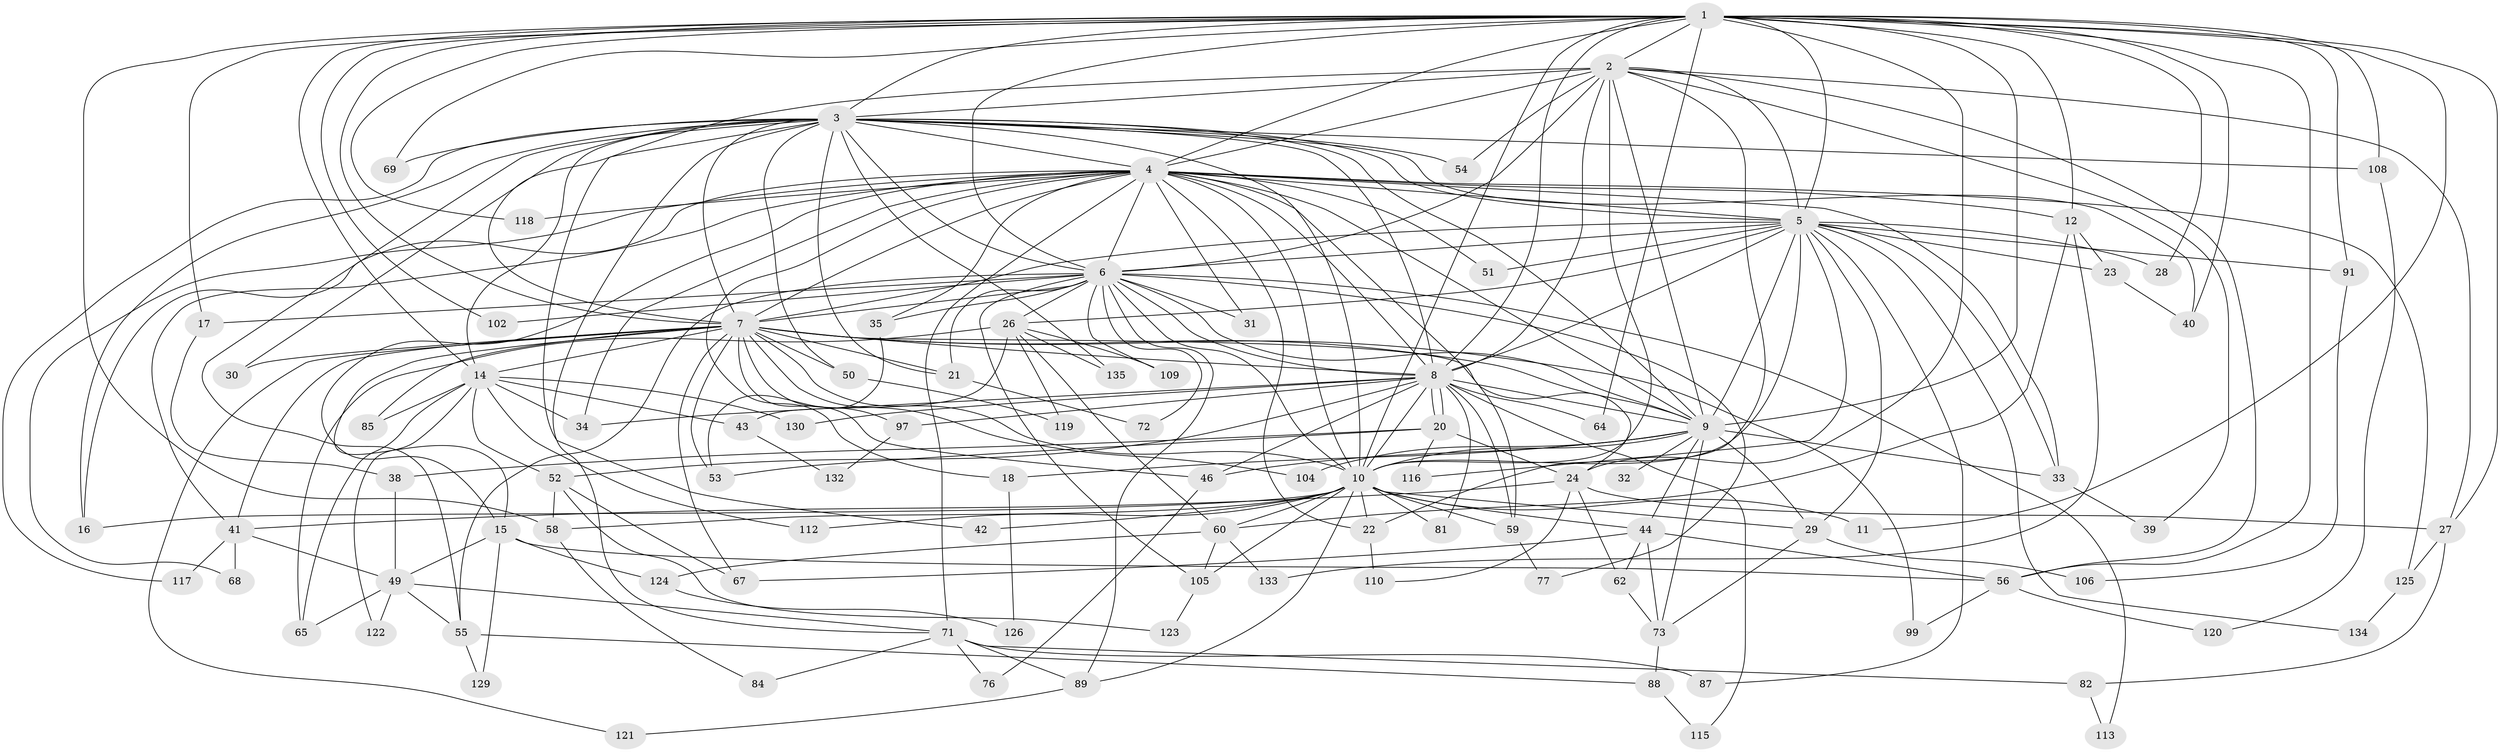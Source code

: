 // original degree distribution, {26: 0.007407407407407408, 15: 0.007407407407407408, 21: 0.014814814814814815, 25: 0.007407407407407408, 20: 0.007407407407407408, 23: 0.014814814814814815, 24: 0.007407407407407408, 19: 0.007407407407407408, 2: 0.4666666666666667, 5: 0.05925925925925926, 3: 0.25925925925925924, 7: 0.037037037037037035, 6: 0.022222222222222223, 4: 0.07407407407407407, 9: 0.007407407407407408}
// Generated by graph-tools (version 1.1) at 2025/41/03/06/25 10:41:39]
// undirected, 99 vertices, 249 edges
graph export_dot {
graph [start="1"]
  node [color=gray90,style=filled];
  1 [super="+75"];
  2 [super="+86"];
  3 [super="+36"];
  4 [super="+93"];
  5 [super="+131"];
  6 [super="+47"];
  7 [super="+61"];
  8 [super="+127"];
  9 [super="+13"];
  10 [super="+66"];
  11;
  12;
  14 [super="+19"];
  15 [super="+111"];
  16;
  17;
  18;
  20;
  21;
  22 [super="+25"];
  23 [super="+107"];
  24 [super="+45"];
  26 [super="+79"];
  27 [super="+37"];
  28;
  29 [super="+103"];
  30;
  31;
  32;
  33 [super="+101"];
  34 [super="+48"];
  35;
  38;
  39;
  40;
  41 [super="+63"];
  42;
  43;
  44 [super="+96"];
  46 [super="+83"];
  49 [super="+57"];
  50;
  51;
  52 [super="+92"];
  53 [super="+128"];
  54;
  55 [super="+100"];
  56 [super="+70"];
  58 [super="+98"];
  59 [super="+95"];
  60 [super="+90"];
  62;
  64;
  65 [super="+78"];
  67;
  68;
  69;
  71 [super="+74"];
  72;
  73 [super="+80"];
  76;
  77;
  81;
  82;
  84;
  85;
  87;
  88;
  89 [super="+94"];
  91;
  97;
  99;
  102;
  104;
  105 [super="+114"];
  106;
  108;
  109;
  110;
  112;
  113;
  115;
  116;
  117;
  118;
  119;
  120;
  121;
  122;
  123;
  124;
  125;
  126;
  129;
  130;
  132;
  133;
  134;
  135;
  1 -- 2;
  1 -- 3;
  1 -- 4;
  1 -- 5 [weight=2];
  1 -- 6;
  1 -- 7;
  1 -- 8;
  1 -- 9;
  1 -- 10;
  1 -- 11;
  1 -- 12;
  1 -- 14;
  1 -- 17;
  1 -- 24;
  1 -- 28;
  1 -- 40;
  1 -- 58;
  1 -- 64;
  1 -- 69;
  1 -- 91;
  1 -- 102;
  1 -- 108;
  1 -- 118;
  1 -- 56;
  1 -- 27;
  2 -- 3;
  2 -- 4;
  2 -- 5;
  2 -- 6;
  2 -- 7 [weight=2];
  2 -- 8;
  2 -- 9;
  2 -- 10;
  2 -- 22;
  2 -- 27;
  2 -- 39;
  2 -- 54;
  2 -- 56;
  3 -- 4;
  3 -- 5;
  3 -- 6;
  3 -- 7;
  3 -- 8;
  3 -- 9;
  3 -- 10;
  3 -- 16;
  3 -- 30;
  3 -- 40;
  3 -- 50;
  3 -- 54;
  3 -- 69;
  3 -- 108;
  3 -- 117;
  3 -- 135;
  3 -- 14;
  3 -- 42;
  3 -- 21;
  3 -- 71;
  3 -- 55;
  4 -- 5;
  4 -- 6;
  4 -- 7;
  4 -- 8;
  4 -- 9;
  4 -- 10;
  4 -- 12;
  4 -- 15;
  4 -- 16;
  4 -- 18;
  4 -- 22;
  4 -- 31;
  4 -- 33;
  4 -- 35;
  4 -- 41 [weight=2];
  4 -- 51;
  4 -- 68;
  4 -- 71;
  4 -- 118;
  4 -- 125;
  4 -- 34;
  4 -- 59;
  5 -- 6;
  5 -- 7;
  5 -- 8;
  5 -- 9 [weight=2];
  5 -- 10;
  5 -- 23;
  5 -- 26;
  5 -- 28;
  5 -- 29;
  5 -- 33;
  5 -- 51;
  5 -- 87;
  5 -- 91;
  5 -- 116;
  5 -- 134;
  6 -- 7;
  6 -- 8;
  6 -- 9 [weight=2];
  6 -- 10 [weight=2];
  6 -- 17;
  6 -- 21;
  6 -- 26 [weight=2];
  6 -- 31;
  6 -- 35;
  6 -- 55;
  6 -- 72;
  6 -- 77;
  6 -- 89;
  6 -- 105;
  6 -- 109;
  6 -- 113;
  6 -- 102;
  7 -- 8 [weight=2];
  7 -- 9;
  7 -- 10;
  7 -- 14 [weight=2];
  7 -- 15;
  7 -- 21;
  7 -- 30;
  7 -- 50;
  7 -- 53;
  7 -- 85;
  7 -- 97;
  7 -- 99;
  7 -- 121;
  7 -- 67;
  7 -- 104;
  7 -- 41;
  7 -- 24;
  7 -- 46;
  8 -- 9;
  8 -- 10;
  8 -- 20;
  8 -- 20;
  8 -- 34;
  8 -- 46;
  8 -- 52;
  8 -- 59;
  8 -- 64;
  8 -- 81;
  8 -- 97;
  8 -- 115;
  8 -- 130;
  9 -- 10;
  9 -- 18;
  9 -- 29;
  9 -- 32 [weight=2];
  9 -- 44;
  9 -- 46;
  9 -- 73;
  9 -- 104;
  9 -- 33;
  10 -- 11;
  10 -- 42;
  10 -- 44;
  10 -- 59;
  10 -- 60;
  10 -- 81;
  10 -- 89;
  10 -- 112;
  10 -- 58;
  10 -- 16;
  10 -- 22;
  10 -- 29;
  10 -- 105;
  12 -- 23;
  12 -- 133;
  12 -- 60;
  14 -- 122;
  14 -- 130;
  14 -- 112;
  14 -- 34;
  14 -- 52;
  14 -- 85;
  14 -- 43;
  14 -- 65;
  15 -- 49;
  15 -- 129;
  15 -- 56;
  15 -- 124;
  17 -- 38;
  18 -- 126;
  20 -- 24;
  20 -- 38;
  20 -- 53;
  20 -- 116;
  21 -- 72;
  22 -- 110;
  23 -- 40;
  24 -- 27;
  24 -- 41;
  24 -- 62;
  24 -- 110;
  26 -- 43;
  26 -- 60;
  26 -- 65;
  26 -- 109;
  26 -- 119;
  26 -- 135;
  27 -- 82;
  27 -- 125;
  29 -- 106;
  29 -- 73;
  33 -- 39;
  35 -- 53;
  38 -- 49;
  41 -- 117;
  41 -- 68;
  41 -- 49;
  43 -- 132;
  44 -- 56;
  44 -- 62;
  44 -- 67;
  44 -- 73;
  46 -- 76;
  49 -- 55;
  49 -- 65;
  49 -- 71;
  49 -- 122;
  50 -- 119;
  52 -- 58;
  52 -- 123;
  52 -- 67;
  55 -- 88;
  55 -- 129;
  56 -- 99;
  56 -- 120;
  58 -- 84;
  59 -- 77;
  60 -- 124;
  60 -- 133;
  60 -- 105;
  62 -- 73;
  71 -- 82;
  71 -- 84;
  71 -- 87;
  71 -- 76;
  71 -- 89;
  73 -- 88;
  82 -- 113;
  88 -- 115;
  89 -- 121;
  91 -- 106;
  97 -- 132;
  105 -- 123;
  108 -- 120;
  124 -- 126;
  125 -- 134;
}
